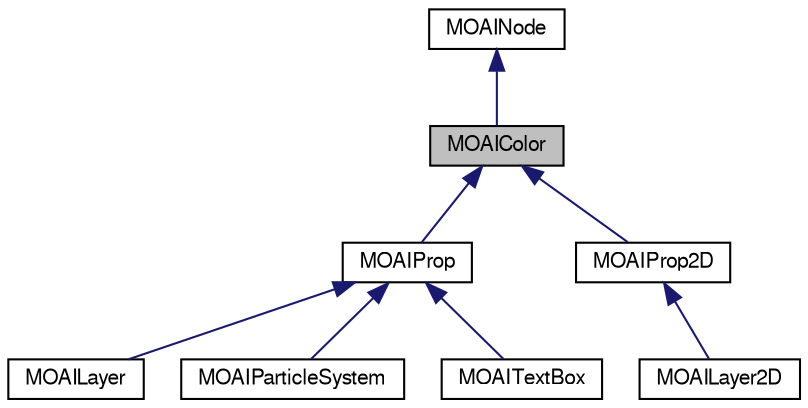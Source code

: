 digraph G
{
  edge [fontname="FreeSans",fontsize="10",labelfontname="FreeSans",labelfontsize="10"];
  node [fontname="FreeSans",fontsize="10",shape=record];
  Node1 [label="MOAIColor",height=0.2,width=0.4,color="black", fillcolor="grey75", style="filled" fontcolor="black"];
  Node2 -> Node1 [dir=back,color="midnightblue",fontsize="10",style="solid",fontname="FreeSans"];
  Node2 [label="MOAINode",height=0.2,width=0.4,color="black", fillcolor="white", style="filled",URL="$class_m_o_a_i_node.html",tooltip="Base for all attribute bearing Moai objects and dependency graph nodes."];
  Node1 -> Node3 [dir=back,color="midnightblue",fontsize="10",style="solid",fontname="FreeSans"];
  Node3 [label="MOAIProp",height=0.2,width=0.4,color="black", fillcolor="white", style="filled",URL="$class_m_o_a_i_prop.html",tooltip="Base class for props.   	&lt;table cellpadding=&quot;8&quot;&gt;&lt;tr&gt; &lt;td vertical-align=&quo..."];
  Node3 -> Node4 [dir=back,color="midnightblue",fontsize="10",style="solid",fontname="FreeSans"];
  Node4 [label="MOAILayer",height=0.2,width=0.4,color="black", fillcolor="white", style="filled",URL="$class_m_o_a_i_layer.html",tooltip="Scene controls class.   	&lt;table cellpadding=&quot;8&quot;&gt;&lt;tr&gt; &lt;td vertical-align=&quo..."];
  Node3 -> Node5 [dir=back,color="midnightblue",fontsize="10",style="solid",fontname="FreeSans"];
  Node5 [label="MOAIParticleSystem",height=0.2,width=0.4,color="black", fillcolor="white", style="filled",URL="$class_m_o_a_i_particle_system.html",tooltip="Particle system."];
  Node3 -> Node6 [dir=back,color="midnightblue",fontsize="10",style="solid",fontname="FreeSans"];
  Node6 [label="MOAITextBox",height=0.2,width=0.4,color="black", fillcolor="white", style="filled",URL="$class_m_o_a_i_text_box.html"];
  Node1 -> Node7 [dir=back,color="midnightblue",fontsize="10",style="solid",fontname="FreeSans"];
  Node7 [label="MOAIProp2D",height=0.2,width=0.4,color="black", fillcolor="white", style="filled",URL="$class_m_o_a_i_prop2_d.html",tooltip="2D prop."];
  Node7 -> Node8 [dir=back,color="midnightblue",fontsize="10",style="solid",fontname="FreeSans"];
  Node8 [label="MOAILayer2D",height=0.2,width=0.4,color="black", fillcolor="white", style="filled",URL="$class_m_o_a_i_layer2_d.html",tooltip="2D layer.   	&lt;table cellpadding=&quot;8&quot;&gt;&lt;tr&gt; &lt;td vertical-align=&quot;top&quot;&..."];
}
